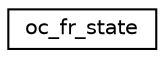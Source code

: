 digraph "Graphical Class Hierarchy"
{
  edge [fontname="Helvetica",fontsize="10",labelfontname="Helvetica",labelfontsize="10"];
  node [fontname="Helvetica",fontsize="10",shape=record];
  rankdir="LR";
  Node1 [label="oc_fr_state",height=0.2,width=0.4,color="black", fillcolor="white", style="filled",URL="$structoc__fr__state.html"];
}

